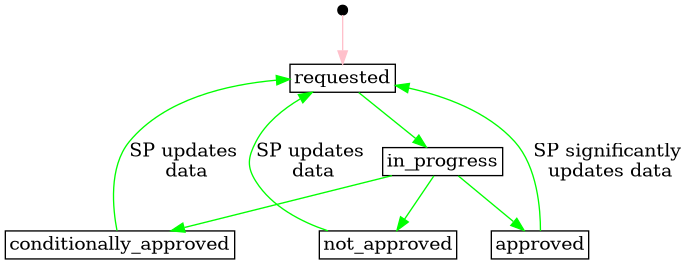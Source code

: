 @startdot service_providing_group_prequalification_status
digraph G {
    layout=dot;
    overlap=false;

    node [shape=rect,width=0.1,height=0.1,margin=0.04];

    start [shape=point];

    // status - Atricle 30.3.b
    requested;
    in_progress;
    conditionally_approved;
    approved;
    not_approved;

    // transitions
    start -> requested [label="", color="pink"];
    requested -> in_progress [label="", color="green"];
    approved -> requested [label="SP significantly \nupdates data", color="green"];
    in_progress -> conditionally_approved [label="", color="green"];
    conditionally_approved -> requested [label="SP updates \ndata", color="green"];
    in_progress -> approved [label="", color="green"];
    in_progress -> not_approved [label="", color="green"];
    not_approved -> requested [label="SP updates \ndata", color="green"];

   }
@enddot
